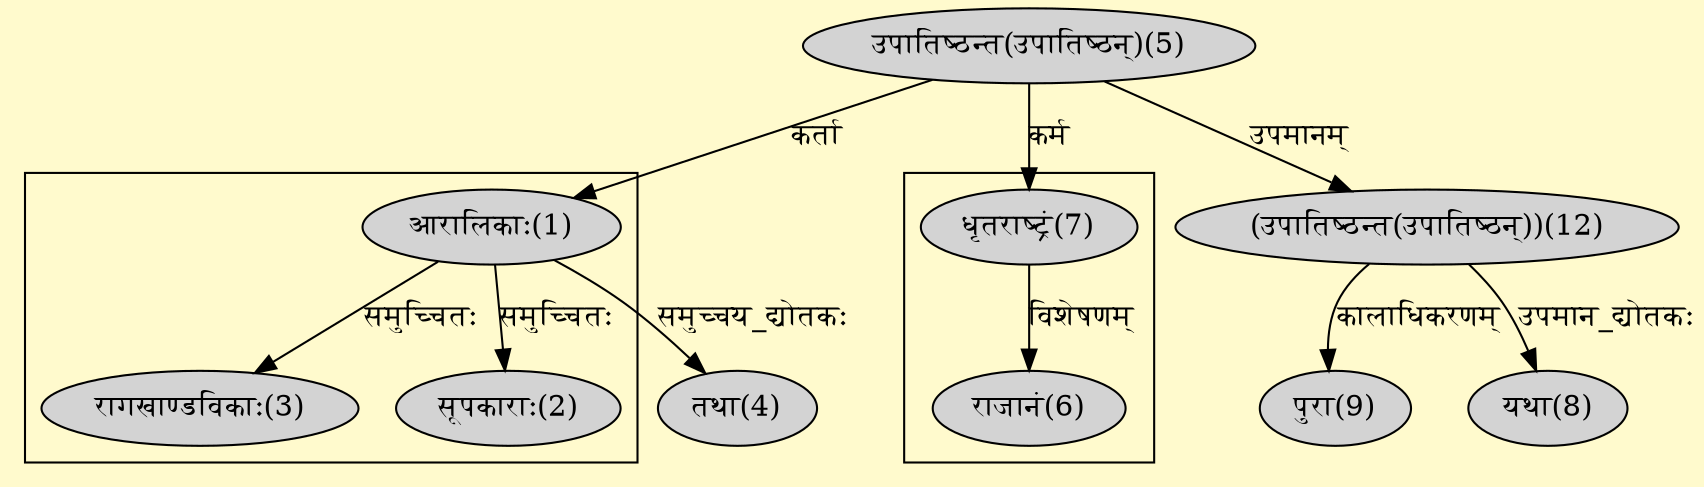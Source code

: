 digraph G{
rankdir=BT;
 compound=true;
 bgcolor="lemonchiffon1";

subgraph cluster_1{
Node2 [style=filled, color="" label = "सूपकाराः(2)"]
Node1 [style=filled, color="" label = "आरालिकाः(1)"]
Node3 [style=filled, color="" label = "रागखाण्डविकाः(3)"]

}

subgraph cluster_2{
Node6 [style=filled, color="" label = "राजानं(6)"]
Node7 [style=filled, color="" label = "धृतराष्ट्रं(7)"]

}
Node1 [style=filled, color="" label = "आरालिकाः(1)"]
Node5 [style=filled, color="" label = "उपातिष्ठन्त(उपातिष्ठन्)(5)"]
Node4 [style=filled, color="" label = "तथा(4)"]
Node3 [style=filled, color="" label = "रागखाण्डविकाः(3)"]
Node7 [style=filled, color="" label = "धृतराष्ट्रं(7)"]
Node8 [style=filled, color="" label = "यथा(8)"]
Node12 [style=filled, color="" label = "(उपातिष्ठन्त(उपातिष्ठन्))(12)"]
Node9 [style=filled, color="" label = "पुरा(9)"]
/* Start of Relations section */

Node1 -> Node5 [  label="कर्ता"  dir="back" ]
Node2 -> Node1 [  label="समुच्चितः"  dir="back" ]
Node3 -> Node1 [  label="समुच्चितः"  dir="back" ]
Node4 -> Node1 [  label="समुच्चय_द्योतकः"  dir="back" ]
Node6 -> Node7 [  label="विशेषणम्"  dir="back" ]
Node7 -> Node5 [  label="कर्म"  dir="back" ]
Node8 -> Node12 [  label="उपमान_द्योतकः"  dir="back" ]
Node9 -> Node12 [  label="कालाधिकरणम्"  dir="back" ]
Node12 -> Node5 [  label="उपमानम्"  dir="back" ]
}
